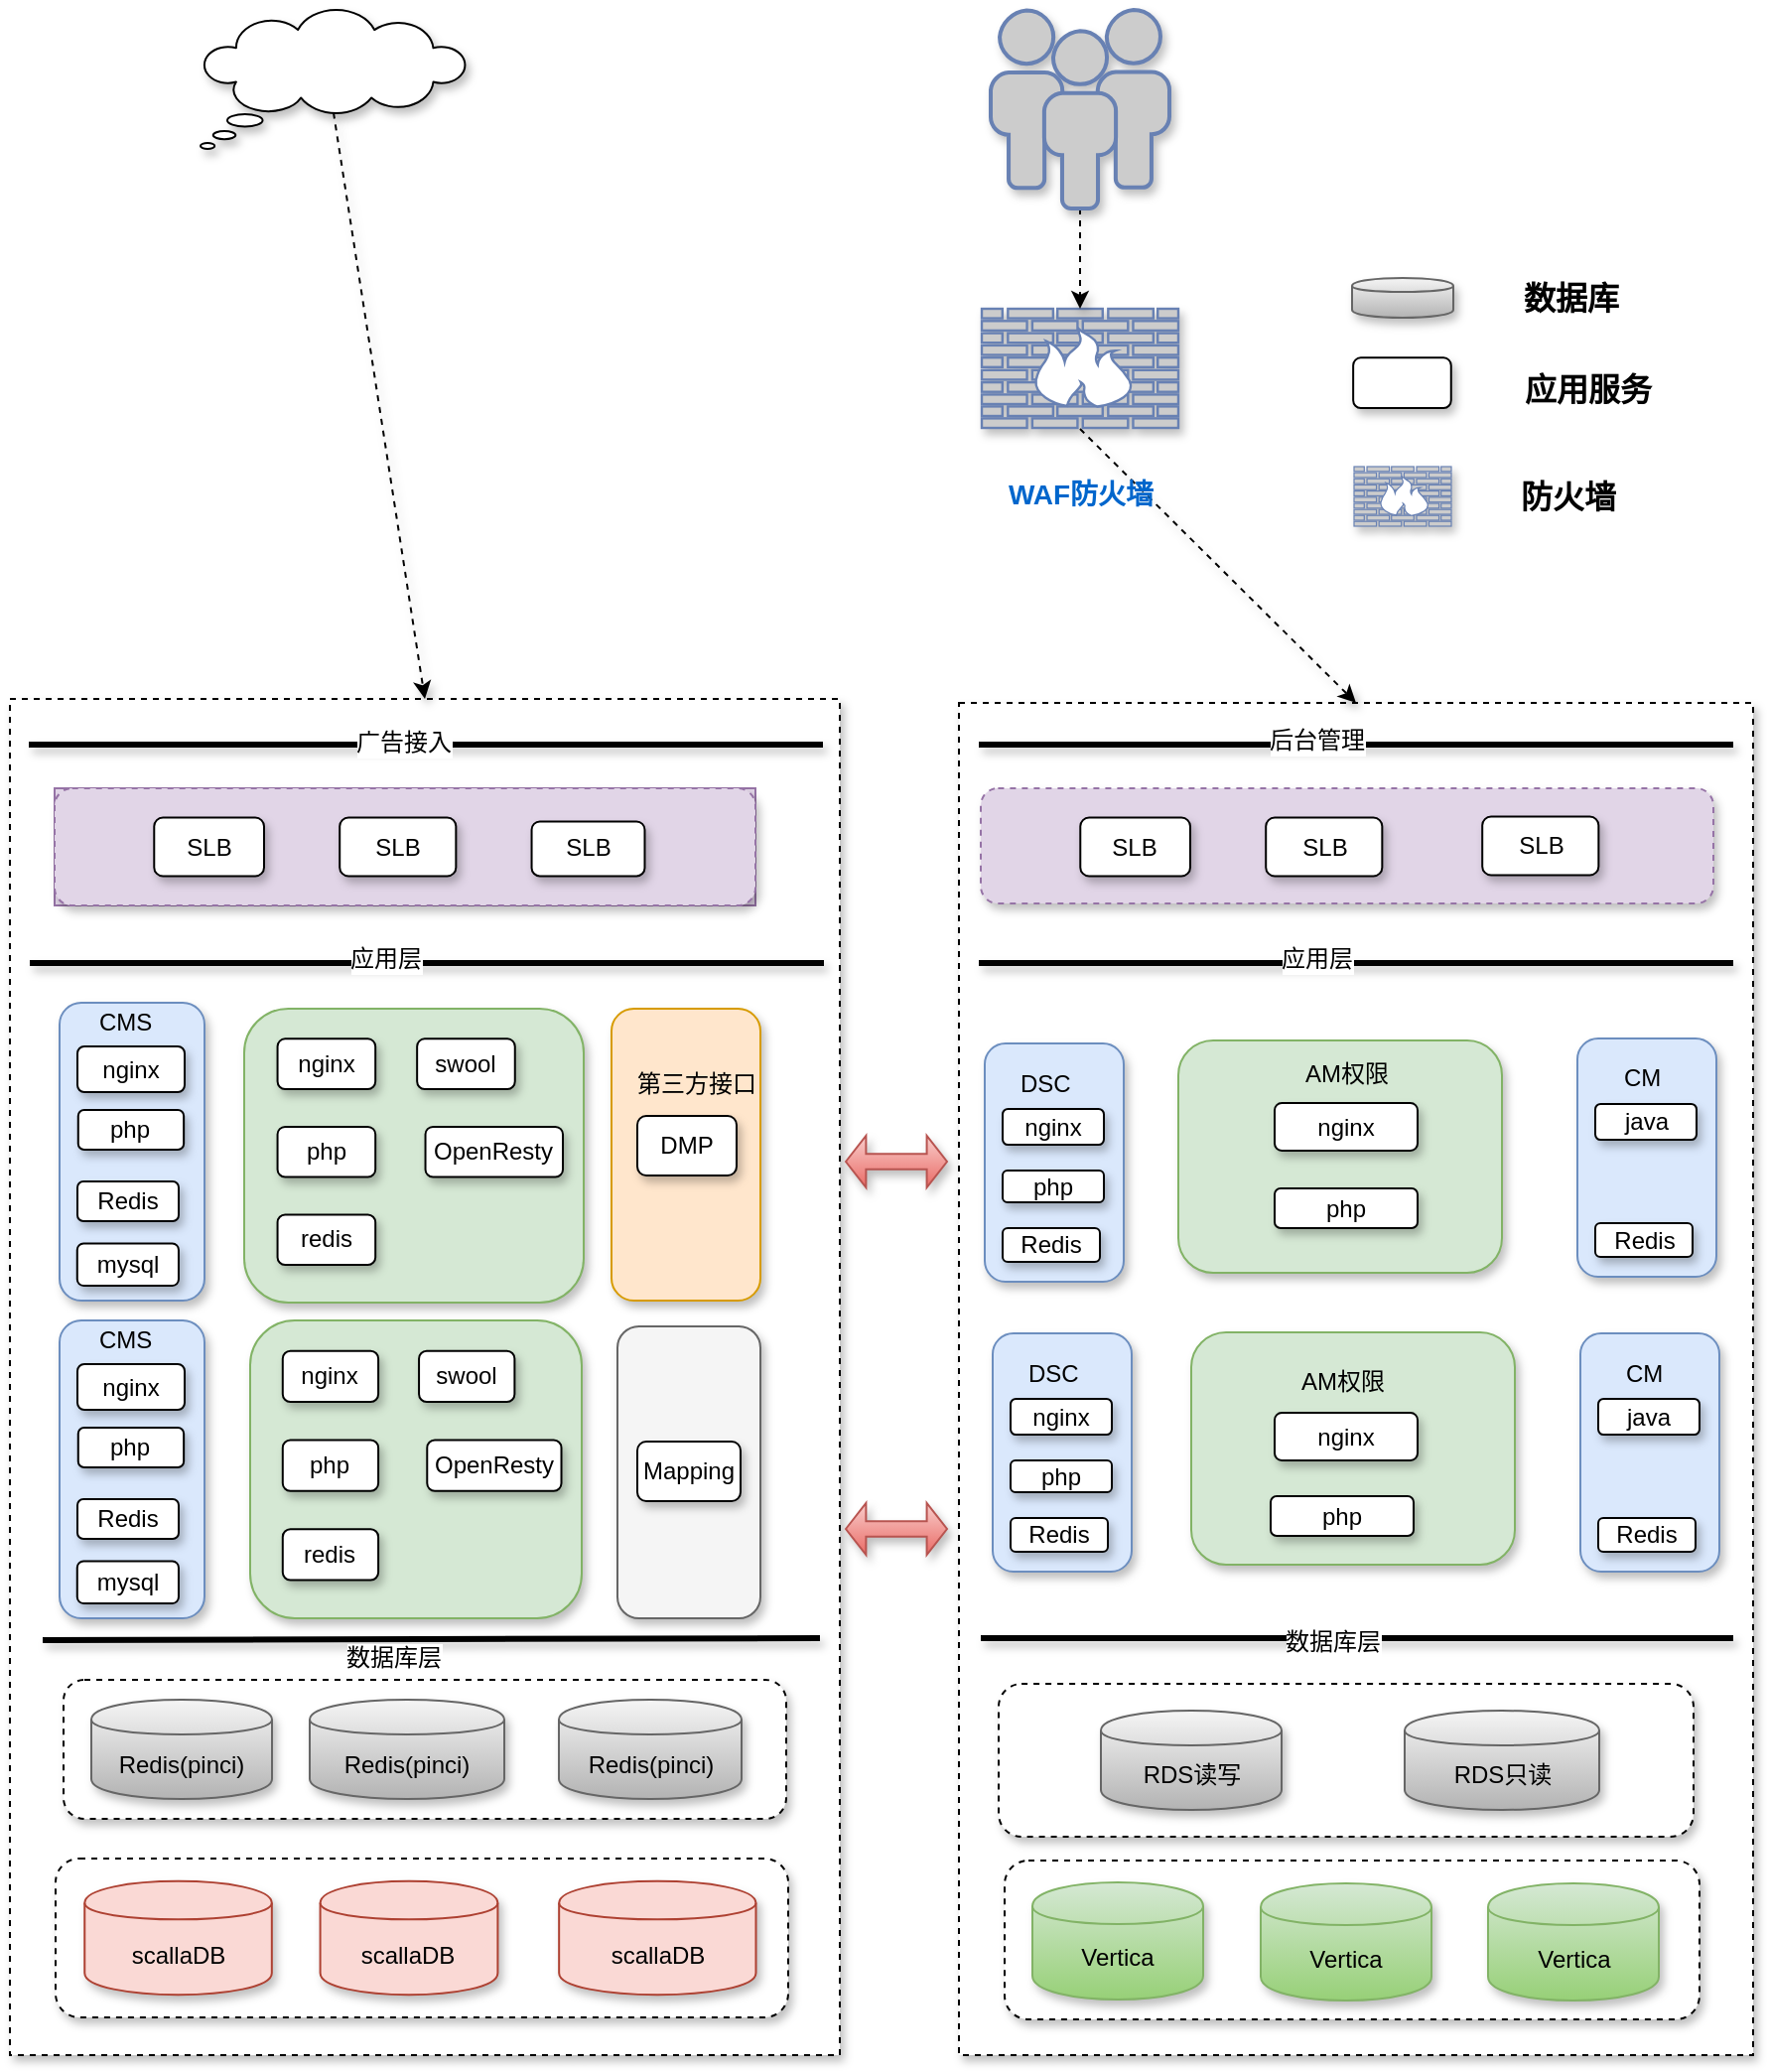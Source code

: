 <mxfile version="10.6.0" type="device"><diagram id="Hun9rBtSjQuFWku7QdnB" name="Page-1"><mxGraphModel dx="740" dy="1619" grid="1" gridSize="10" guides="1" tooltips="1" connect="1" arrows="1" fold="1" page="1" pageScale="1" pageWidth="827" pageHeight="1169" math="0" shadow="0"><root><mxCell id="0"/><mxCell id="1" parent="0"/><mxCell id="W_ios5NREf8FyOhdQG2a-165" value="" style="rounded=0;whiteSpace=wrap;html=1;shadow=1;dashed=1;" vertex="1" parent="1"><mxGeometry x="550" y="159" width="400" height="681" as="geometry"/></mxCell><mxCell id="W_ios5NREf8FyOhdQG2a-61" value="" style="rounded=0;whiteSpace=wrap;html=1;shadow=1;dashed=1;" vertex="1" parent="1"><mxGeometry x="72" y="157" width="418" height="683" as="geometry"/></mxCell><mxCell id="W_ios5NREf8FyOhdQG2a-22" value="" style="rounded=1;whiteSpace=wrap;html=1;shadow=1;dashed=1;" vertex="1" parent="1"><mxGeometry x="99" y="651" width="364" height="70" as="geometry"/></mxCell><mxCell id="8fIBBimVh3-YLYeY--SY-63" value="&lt;span&gt;Redis(pinci)&lt;/span&gt;" style="shape=cylinder;whiteSpace=wrap;html=1;boundedLbl=1;backgroundOutline=1;shadow=1;fillColor=#f5f5f5;strokeColor=#666666;gradientColor=#b3b3b3;" parent="1" vertex="1"><mxGeometry x="113" y="661" width="91" height="50" as="geometry"/></mxCell><mxCell id="8fIBBimVh3-YLYeY--SY-70" value="" style="endArrow=none;html=1;strokeWidth=3;shadow=1;" parent="1" edge="1"><mxGeometry width="50" height="50" relative="1" as="geometry"><mxPoint x="88.5" y="631" as="sourcePoint"/><mxPoint x="480" y="630" as="targetPoint"/></mxGeometry></mxCell><mxCell id="W_ios5NREf8FyOhdQG2a-27" value="数据库层" style="text;html=1;resizable=0;points=[];align=center;verticalAlign=middle;labelBackgroundColor=#ffffff;" vertex="1" connectable="0" parent="8fIBBimVh3-YLYeY--SY-70"><mxGeometry x="-0.068" y="-2" relative="1" as="geometry"><mxPoint x="-6" y="7.5" as="offset"/></mxGeometry></mxCell><mxCell id="8fIBBimVh3-YLYeY--SY-71" value="" style="endArrow=none;html=1;strokeWidth=3;shadow=1;" parent="1" edge="1"><mxGeometry width="50" height="50" relative="1" as="geometry"><mxPoint x="82" y="290" as="sourcePoint"/><mxPoint x="482" y="290" as="targetPoint"/></mxGeometry></mxCell><mxCell id="W_ios5NREf8FyOhdQG2a-26" value="应用层" style="text;html=1;resizable=0;points=[];align=center;verticalAlign=middle;labelBackgroundColor=#ffffff;" vertex="1" connectable="0" parent="8fIBBimVh3-YLYeY--SY-71"><mxGeometry x="-0.106" y="2" relative="1" as="geometry"><mxPoint as="offset"/></mxGeometry></mxCell><mxCell id="W_ios5NREf8FyOhdQG2a-9" value="" style="group;shadow=1;" vertex="1" connectable="0" parent="1"><mxGeometry x="190" y="313" width="171" height="148" as="geometry"/></mxCell><mxCell id="bIXktchzfyXnP5YHVGp3-5" value="" style="rounded=1;whiteSpace=wrap;html=1;shadow=1;fillColor=#d5e8d4;strokeColor=#82b366;" parent="W_ios5NREf8FyOhdQG2a-9" vertex="1"><mxGeometry width="171" height="148" as="geometry"/></mxCell><mxCell id="8fIBBimVh3-YLYeY--SY-33" value="php" style="rounded=1;whiteSpace=wrap;html=1;shadow=1;" parent="W_ios5NREf8FyOhdQG2a-9" vertex="1"><mxGeometry x="16.785" y="59.453" width="49.307" height="25.299" as="geometry"/></mxCell><mxCell id="8fIBBimVh3-YLYeY--SY-37" value="OpenResty" style="rounded=1;whiteSpace=wrap;html=1;shadow=1;" parent="W_ios5NREf8FyOhdQG2a-9" vertex="1"><mxGeometry x="91.27" y="59.453" width="69.239" height="25.299" as="geometry"/></mxCell><mxCell id="W_ios5NREf8FyOhdQG2a-6" value="nginx" style="rounded=1;whiteSpace=wrap;html=1;shadow=1;" vertex="1" parent="W_ios5NREf8FyOhdQG2a-9"><mxGeometry x="16.785" y="15.179" width="49.307" height="25.299" as="geometry"/></mxCell><mxCell id="W_ios5NREf8FyOhdQG2a-7" value="redis" style="rounded=1;whiteSpace=wrap;html=1;shadow=1;" vertex="1" parent="W_ios5NREf8FyOhdQG2a-9"><mxGeometry x="16.785" y="103.726" width="49.307" height="25.299" as="geometry"/></mxCell><mxCell id="W_ios5NREf8FyOhdQG2a-8" value="swool" style="rounded=1;whiteSpace=wrap;html=1;shadow=1;" vertex="1" parent="W_ios5NREf8FyOhdQG2a-9"><mxGeometry x="87.074" y="15.179" width="49.307" height="25.299" as="geometry"/></mxCell><mxCell id="W_ios5NREf8FyOhdQG2a-10" value="" style="group;shadow=1;" vertex="1" connectable="0" parent="1"><mxGeometry x="193" y="470" width="167" height="150" as="geometry"/></mxCell><mxCell id="W_ios5NREf8FyOhdQG2a-11" value="" style="rounded=1;whiteSpace=wrap;html=1;shadow=1;fillColor=#d5e8d4;strokeColor=#82b366;" vertex="1" parent="W_ios5NREf8FyOhdQG2a-10"><mxGeometry width="167" height="150" as="geometry"/></mxCell><mxCell id="W_ios5NREf8FyOhdQG2a-12" value="php" style="rounded=1;whiteSpace=wrap;html=1;shadow=1;" vertex="1" parent="W_ios5NREf8FyOhdQG2a-10"><mxGeometry x="16.393" y="60.256" width="48.153" height="25.641" as="geometry"/></mxCell><mxCell id="W_ios5NREf8FyOhdQG2a-13" value="OpenResty" style="rounded=1;whiteSpace=wrap;html=1;shadow=1;" vertex="1" parent="W_ios5NREf8FyOhdQG2a-10"><mxGeometry x="89.135" y="60.256" width="67.62" height="25.641" as="geometry"/></mxCell><mxCell id="W_ios5NREf8FyOhdQG2a-14" value="nginx" style="rounded=1;whiteSpace=wrap;html=1;shadow=1;" vertex="1" parent="W_ios5NREf8FyOhdQG2a-10"><mxGeometry x="16.393" y="15.385" width="48.153" height="25.641" as="geometry"/></mxCell><mxCell id="W_ios5NREf8FyOhdQG2a-15" value="redis" style="rounded=1;whiteSpace=wrap;html=1;shadow=1;" vertex="1" parent="W_ios5NREf8FyOhdQG2a-10"><mxGeometry x="16.393" y="105.128" width="48.153" height="25.641" as="geometry"/></mxCell><mxCell id="W_ios5NREf8FyOhdQG2a-16" value="swool" style="rounded=1;whiteSpace=wrap;html=1;shadow=1;" vertex="1" parent="W_ios5NREf8FyOhdQG2a-10"><mxGeometry x="85.037" y="15.385" width="48.153" height="25.641" as="geometry"/></mxCell><mxCell id="W_ios5NREf8FyOhdQG2a-18" value="" style="rounded=1;whiteSpace=wrap;html=1;shadow=1;fillColor=#ffe6cc;strokeColor=#d79b00;" vertex="1" parent="1"><mxGeometry x="375" y="313" width="75" height="147" as="geometry"/></mxCell><mxCell id="W_ios5NREf8FyOhdQG2a-19" value="DMP" style="rounded=1;whiteSpace=wrap;html=1;shadow=1;" vertex="1" parent="1"><mxGeometry x="388" y="367" width="50" height="30" as="geometry"/></mxCell><mxCell id="W_ios5NREf8FyOhdQG2a-20" value="&lt;span&gt;Redis(pinci)&lt;/span&gt;" style="shape=cylinder;whiteSpace=wrap;html=1;boundedLbl=1;backgroundOutline=1;shadow=1;fillColor=#f5f5f5;strokeColor=#666666;gradientColor=#b3b3b3;" vertex="1" parent="1"><mxGeometry x="223" y="661" width="98" height="50" as="geometry"/></mxCell><mxCell id="W_ios5NREf8FyOhdQG2a-21" value="&lt;span&gt;Redis(pinci)&lt;/span&gt;" style="shape=cylinder;whiteSpace=wrap;html=1;boundedLbl=1;backgroundOutline=1;shadow=1;fillColor=#f5f5f5;strokeColor=#666666;gradientColor=#b3b3b3;" vertex="1" parent="1"><mxGeometry x="348.5" y="661" width="92" height="50" as="geometry"/></mxCell><mxCell id="W_ios5NREf8FyOhdQG2a-227" value="" style="rounded=0;orthogonalLoop=1;jettySize=auto;html=1;shadow=1;entryX=0.5;entryY=0;entryDx=0;entryDy=0;exitX=0.5;exitY=0.74;exitDx=0;exitDy=0;exitPerimeter=0;dashed=1;" edge="1" parent="1" source="W_ios5NREf8FyOhdQG2a-24" target="W_ios5NREf8FyOhdQG2a-61"><mxGeometry relative="1" as="geometry"><mxPoint x="257.286" y="35.0" as="targetPoint"/></mxGeometry></mxCell><mxCell id="W_ios5NREf8FyOhdQG2a-24" value="" style="whiteSpace=wrap;html=1;shape=mxgraph.basic.cloud_callout;shadow=1;" vertex="1" parent="1"><mxGeometry x="168" y="-190" width="134" height="70" as="geometry"/></mxCell><mxCell id="W_ios5NREf8FyOhdQG2a-28" value="" style="endArrow=none;html=1;strokeWidth=3;shadow=1;" edge="1" parent="1"><mxGeometry width="50" height="50" relative="1" as="geometry"><mxPoint x="81.5" y="180" as="sourcePoint"/><mxPoint x="481.5" y="180" as="targetPoint"/></mxGeometry></mxCell><mxCell id="W_ios5NREf8FyOhdQG2a-270" value="广告接入" style="text;html=1;resizable=0;points=[];align=center;verticalAlign=middle;labelBackgroundColor=#ffffff;fontSize=12;" vertex="1" connectable="0" parent="W_ios5NREf8FyOhdQG2a-28"><mxGeometry x="-0.058" y="1" relative="1" as="geometry"><mxPoint as="offset"/></mxGeometry></mxCell><mxCell id="W_ios5NREf8FyOhdQG2a-47" value="" style="group;fillColor=#e1d5e7;strokeColor=#9673a6;" vertex="1" connectable="0" parent="1"><mxGeometry x="94.5" y="202" width="353" height="59" as="geometry"/></mxCell><mxCell id="bIXktchzfyXnP5YHVGp3-4" value="" style="rounded=1;whiteSpace=wrap;html=1;shadow=1;dashed=1;fillColor=#e1d5e7;strokeColor=#9673a6;" parent="W_ios5NREf8FyOhdQG2a-47" vertex="1"><mxGeometry width="353" height="59" as="geometry"/></mxCell><mxCell id="-IWKqWaMybsUFbDR8wrU-1" value="SLB&lt;br&gt;" style="rounded=1;whiteSpace=wrap;html=1;shadow=1;" parent="W_ios5NREf8FyOhdQG2a-47" vertex="1"><mxGeometry x="50.142" y="14.75" width="55.357" height="29.5" as="geometry"/></mxCell><mxCell id="-IWKqWaMybsUFbDR8wrU-2" value="SLB" style="rounded=1;whiteSpace=wrap;html=1;shadow=1;" parent="W_ios5NREf8FyOhdQG2a-47" vertex="1"><mxGeometry x="240.281" y="16.717" width="56.961" height="27.533" as="geometry"/></mxCell><mxCell id="-IWKqWaMybsUFbDR8wrU-3" value="SLB" style="rounded=1;whiteSpace=wrap;html=1;shadow=1;" parent="W_ios5NREf8FyOhdQG2a-47" vertex="1"><mxGeometry x="143.607" y="14.75" width="58.566" height="29.5" as="geometry"/></mxCell><mxCell id="W_ios5NREf8FyOhdQG2a-57" value="" style="group" vertex="1" connectable="0" parent="1"><mxGeometry x="95" y="741" width="369" height="80" as="geometry"/></mxCell><mxCell id="W_ios5NREf8FyOhdQG2a-33" value="" style="rounded=1;whiteSpace=wrap;html=1;shadow=1;dashed=1;" vertex="1" parent="W_ios5NREf8FyOhdQG2a-57"><mxGeometry width="369.0" height="80" as="geometry"/></mxCell><mxCell id="8fIBBimVh3-YLYeY--SY-62" value="scallaDB" style="shape=cylinder;whiteSpace=wrap;html=1;boundedLbl=1;backgroundOutline=1;shadow=1;fillColor=#fad9d5;strokeColor=#ae4132;" parent="W_ios5NREf8FyOhdQG2a-57" vertex="1"><mxGeometry x="14.63" y="11.429" width="94.282" height="57.143" as="geometry"/></mxCell><mxCell id="W_ios5NREf8FyOhdQG2a-34" value="scallaDB" style="shape=cylinder;whiteSpace=wrap;html=1;boundedLbl=1;backgroundOutline=1;shadow=1;fillColor=#fad9d5;strokeColor=#ae4132;" vertex="1" parent="W_ios5NREf8FyOhdQG2a-57"><mxGeometry x="133.295" y="11.429" width="89.405" height="57.143" as="geometry"/></mxCell><mxCell id="W_ios5NREf8FyOhdQG2a-35" value="scallaDB" style="shape=cylinder;whiteSpace=wrap;html=1;boundedLbl=1;backgroundOutline=1;shadow=1;fillColor=#fad9d5;strokeColor=#ae4132;" vertex="1" parent="W_ios5NREf8FyOhdQG2a-57"><mxGeometry x="253.586" y="11.429" width="99.159" height="57.143" as="geometry"/></mxCell><mxCell id="W_ios5NREf8FyOhdQG2a-59" value="第三方接口" style="text;html=1;strokeColor=none;fillColor=none;align=center;verticalAlign=middle;whiteSpace=wrap;rounded=0;shadow=1;dashed=1;" vertex="1" parent="1"><mxGeometry x="382.5" y="340.5" width="70" height="20" as="geometry"/></mxCell><mxCell id="W_ios5NREf8FyOhdQG2a-63" value="" style="rounded=1;whiteSpace=wrap;html=1;shadow=1;dashed=1;" vertex="1" parent="1"><mxGeometry x="570" y="653" width="350" height="77" as="geometry"/></mxCell><mxCell id="W_ios5NREf8FyOhdQG2a-65" value="&lt;span&gt;RDS读写&lt;/span&gt;" style="shape=cylinder;whiteSpace=wrap;html=1;boundedLbl=1;backgroundOutline=1;shadow=1;fillColor=#f5f5f5;strokeColor=#666666;gradientColor=#b3b3b3;" vertex="1" parent="1"><mxGeometry x="621.5" y="666.5" width="91" height="50" as="geometry"/></mxCell><mxCell id="W_ios5NREf8FyOhdQG2a-66" value="" style="endArrow=none;html=1;strokeWidth=3;shadow=1;" edge="1" parent="1"><mxGeometry width="50" height="50" relative="1" as="geometry"><mxPoint x="561" y="630" as="sourcePoint"/><mxPoint x="940" y="630" as="targetPoint"/></mxGeometry></mxCell><mxCell id="W_ios5NREf8FyOhdQG2a-67" value="数据库层" style="text;html=1;resizable=0;points=[];align=center;verticalAlign=middle;labelBackgroundColor=#ffffff;" vertex="1" connectable="0" parent="W_ios5NREf8FyOhdQG2a-66"><mxGeometry x="-0.068" y="-2" relative="1" as="geometry"><mxPoint as="offset"/></mxGeometry></mxCell><mxCell id="W_ios5NREf8FyOhdQG2a-68" value="" style="endArrow=none;html=1;strokeWidth=3;shadow=1;" edge="1" parent="1"><mxGeometry width="50" height="50" relative="1" as="geometry"><mxPoint x="560" y="290" as="sourcePoint"/><mxPoint x="940" y="290" as="targetPoint"/></mxGeometry></mxCell><mxCell id="W_ios5NREf8FyOhdQG2a-69" value="应用层" style="text;html=1;resizable=0;points=[];align=center;verticalAlign=middle;labelBackgroundColor=#ffffff;" vertex="1" connectable="0" parent="W_ios5NREf8FyOhdQG2a-68"><mxGeometry x="-0.106" y="2" relative="1" as="geometry"><mxPoint as="offset"/></mxGeometry></mxCell><mxCell id="W_ios5NREf8FyOhdQG2a-71" value="" style="group;shadow=1;" vertex="1" connectable="0" parent="1"><mxGeometry x="656" y="333" width="163" height="117" as="geometry"/></mxCell><mxCell id="W_ios5NREf8FyOhdQG2a-73" value="php" style="rounded=1;whiteSpace=wrap;html=1;shadow=1;" vertex="1" parent="W_ios5NREf8FyOhdQG2a-71"><mxGeometry x="16" y="47" width="47" height="20" as="geometry"/></mxCell><mxCell id="W_ios5NREf8FyOhdQG2a-75" value="nginx" style="rounded=1;whiteSpace=wrap;html=1;shadow=1;" vertex="1" parent="W_ios5NREf8FyOhdQG2a-71"><mxGeometry x="16" y="14" width="47" height="16" as="geometry"/></mxCell><mxCell id="W_ios5NREf8FyOhdQG2a-85" value="" style="group;shadow=1;" vertex="1" connectable="0" parent="1"><mxGeometry x="563" y="330.5" width="67" height="121" as="geometry"/></mxCell><mxCell id="W_ios5NREf8FyOhdQG2a-86" value="" style="rounded=1;whiteSpace=wrap;html=1;shadow=1;fillColor=#dae8fc;strokeColor=#6c8ebf;" vertex="1" parent="W_ios5NREf8FyOhdQG2a-85"><mxGeometry width="70" height="120" as="geometry"/></mxCell><mxCell id="W_ios5NREf8FyOhdQG2a-87" value="DSC" style="text;html=1;resizable=0;points=[];autosize=1;align=left;verticalAlign=top;spacingTop=-4;shadow=1;" vertex="1" parent="W_ios5NREf8FyOhdQG2a-85"><mxGeometry x="16" y="10" width="40" height="20" as="geometry"/></mxCell><mxCell id="W_ios5NREf8FyOhdQG2a-88" value="nginx" style="rounded=1;whiteSpace=wrap;html=1;shadow=1;" vertex="1" parent="W_ios5NREf8FyOhdQG2a-85"><mxGeometry x="9" y="33" width="51" height="18" as="geometry"/></mxCell><mxCell id="W_ios5NREf8FyOhdQG2a-89" value="php" style="rounded=1;whiteSpace=wrap;html=1;shadow=1;" vertex="1" parent="W_ios5NREf8FyOhdQG2a-85"><mxGeometry x="9" y="64" width="51" height="16" as="geometry"/></mxCell><mxCell id="W_ios5NREf8FyOhdQG2a-90" value="Redis" style="rounded=1;whiteSpace=wrap;html=1;shadow=1;" vertex="1" parent="W_ios5NREf8FyOhdQG2a-85"><mxGeometry x="9" y="93" width="49" height="17" as="geometry"/></mxCell><mxCell id="W_ios5NREf8FyOhdQG2a-93" value="&lt;span&gt;RDS只读&lt;/span&gt;" style="shape=cylinder;whiteSpace=wrap;html=1;boundedLbl=1;backgroundOutline=1;shadow=1;fillColor=#f5f5f5;strokeColor=#666666;gradientColor=#b3b3b3;" vertex="1" parent="1"><mxGeometry x="774.5" y="666.5" width="98" height="50" as="geometry"/></mxCell><mxCell id="W_ios5NREf8FyOhdQG2a-95" value="" style="endArrow=none;html=1;strokeWidth=3;shadow=1;" edge="1" parent="1"><mxGeometry width="50" height="50" relative="1" as="geometry"><mxPoint x="560" y="180" as="sourcePoint"/><mxPoint x="940" y="180" as="targetPoint"/></mxGeometry></mxCell><mxCell id="W_ios5NREf8FyOhdQG2a-96" value="后台管理" style="text;html=1;resizable=0;points=[];align=center;verticalAlign=middle;labelBackgroundColor=#ffffff;" vertex="1" connectable="0" parent="W_ios5NREf8FyOhdQG2a-95"><mxGeometry x="-0.106" y="2" relative="1" as="geometry"><mxPoint as="offset"/></mxGeometry></mxCell><mxCell id="W_ios5NREf8FyOhdQG2a-114" value="" style="rounded=1;whiteSpace=wrap;html=1;shadow=1;fillColor=#f5f5f5;strokeColor=#666666;fontColor=#333333;" vertex="1" parent="1"><mxGeometry x="378" y="473" width="72" height="147" as="geometry"/></mxCell><mxCell id="W_ios5NREf8FyOhdQG2a-115" value="Mapping" style="rounded=1;whiteSpace=wrap;html=1;shadow=1;" vertex="1" parent="1"><mxGeometry x="388" y="531" width="52" height="30" as="geometry"/></mxCell><mxCell id="W_ios5NREf8FyOhdQG2a-122" value="" style="group;shadow=1;" vertex="1" connectable="0" parent="1"><mxGeometry x="567" y="476.5" width="67" height="121" as="geometry"/></mxCell><mxCell id="W_ios5NREf8FyOhdQG2a-123" value="" style="rounded=1;whiteSpace=wrap;html=1;shadow=1;fillColor=#dae8fc;strokeColor=#6c8ebf;" vertex="1" parent="W_ios5NREf8FyOhdQG2a-122"><mxGeometry width="70" height="120" as="geometry"/></mxCell><mxCell id="W_ios5NREf8FyOhdQG2a-124" value="DSC" style="text;html=1;resizable=0;points=[];autosize=1;align=left;verticalAlign=top;spacingTop=-4;shadow=1;" vertex="1" parent="W_ios5NREf8FyOhdQG2a-122"><mxGeometry x="16" y="10" width="40" height="20" as="geometry"/></mxCell><mxCell id="W_ios5NREf8FyOhdQG2a-125" value="nginx" style="rounded=1;whiteSpace=wrap;html=1;shadow=1;" vertex="1" parent="W_ios5NREf8FyOhdQG2a-122"><mxGeometry x="9" y="33" width="51" height="18" as="geometry"/></mxCell><mxCell id="W_ios5NREf8FyOhdQG2a-126" value="php" style="rounded=1;whiteSpace=wrap;html=1;shadow=1;" vertex="1" parent="W_ios5NREf8FyOhdQG2a-122"><mxGeometry x="9" y="64" width="51" height="16" as="geometry"/></mxCell><mxCell id="W_ios5NREf8FyOhdQG2a-127" value="Redis" style="rounded=1;whiteSpace=wrap;html=1;shadow=1;" vertex="1" parent="W_ios5NREf8FyOhdQG2a-122"><mxGeometry x="9" y="93" width="49" height="17" as="geometry"/></mxCell><mxCell id="W_ios5NREf8FyOhdQG2a-136" value="" style="group" vertex="1" connectable="0" parent="1"><mxGeometry x="97" y="310" width="73" height="150" as="geometry"/></mxCell><mxCell id="8fIBBimVh3-YLYeY--SY-38" value="" style="rounded=1;whiteSpace=wrap;html=1;shadow=1;fillColor=#dae8fc;strokeColor=#6c8ebf;" parent="W_ios5NREf8FyOhdQG2a-136" vertex="1"><mxGeometry width="73" height="150" as="geometry"/></mxCell><mxCell id="8fIBBimVh3-YLYeY--SY-45" value="CMS" style="text;html=1;resizable=0;points=[];autosize=1;align=left;verticalAlign=top;spacingTop=-4;shadow=1;" parent="W_ios5NREf8FyOhdQG2a-136" vertex="1"><mxGeometry x="18.186" width="40" height="20" as="geometry"/></mxCell><mxCell id="bIXktchzfyXnP5YHVGp3-1" value="nginx" style="rounded=1;whiteSpace=wrap;html=1;shadow=1;" parent="W_ios5NREf8FyOhdQG2a-136" vertex="1"><mxGeometry x="9" y="22" width="54" height="23" as="geometry"/></mxCell><mxCell id="bIXktchzfyXnP5YHVGp3-2" value="php" style="rounded=1;whiteSpace=wrap;html=1;shadow=1;" parent="W_ios5NREf8FyOhdQG2a-136" vertex="1"><mxGeometry x="9.386" y="54" width="53.186" height="20" as="geometry"/></mxCell><mxCell id="W_ios5NREf8FyOhdQG2a-1" value="Redis" style="rounded=1;whiteSpace=wrap;html=1;shadow=1;" vertex="1" parent="W_ios5NREf8FyOhdQG2a-136"><mxGeometry x="9" y="90" width="51" height="20" as="geometry"/></mxCell><mxCell id="W_ios5NREf8FyOhdQG2a-133" value="mysql" style="rounded=1;whiteSpace=wrap;html=1;shadow=1;" vertex="1" parent="W_ios5NREf8FyOhdQG2a-136"><mxGeometry x="8.886" y="121.25" width="51.1" height="21.25" as="geometry"/></mxCell><mxCell id="W_ios5NREf8FyOhdQG2a-138" value="" style="group" vertex="1" connectable="0" parent="1"><mxGeometry x="97" y="470" width="73" height="150" as="geometry"/></mxCell><mxCell id="W_ios5NREf8FyOhdQG2a-139" value="" style="rounded=1;whiteSpace=wrap;html=1;shadow=1;fillColor=#dae8fc;strokeColor=#6c8ebf;" vertex="1" parent="W_ios5NREf8FyOhdQG2a-138"><mxGeometry width="73" height="150" as="geometry"/></mxCell><mxCell id="W_ios5NREf8FyOhdQG2a-140" value="CMS" style="text;html=1;resizable=0;points=[];autosize=1;align=left;verticalAlign=top;spacingTop=-4;shadow=1;" vertex="1" parent="W_ios5NREf8FyOhdQG2a-138"><mxGeometry x="18.186" width="40" height="20" as="geometry"/></mxCell><mxCell id="W_ios5NREf8FyOhdQG2a-141" value="nginx" style="rounded=1;whiteSpace=wrap;html=1;shadow=1;" vertex="1" parent="W_ios5NREf8FyOhdQG2a-138"><mxGeometry x="9" y="22" width="54" height="23" as="geometry"/></mxCell><mxCell id="W_ios5NREf8FyOhdQG2a-142" value="php" style="rounded=1;whiteSpace=wrap;html=1;shadow=1;" vertex="1" parent="W_ios5NREf8FyOhdQG2a-138"><mxGeometry x="9.386" y="54" width="53.186" height="20" as="geometry"/></mxCell><mxCell id="W_ios5NREf8FyOhdQG2a-143" value="Redis" style="rounded=1;whiteSpace=wrap;html=1;shadow=1;" vertex="1" parent="W_ios5NREf8FyOhdQG2a-138"><mxGeometry x="9" y="90" width="51" height="20" as="geometry"/></mxCell><mxCell id="W_ios5NREf8FyOhdQG2a-144" value="mysql" style="rounded=1;whiteSpace=wrap;html=1;shadow=1;" vertex="1" parent="W_ios5NREf8FyOhdQG2a-138"><mxGeometry x="8.886" y="121.25" width="51.1" height="21.25" as="geometry"/></mxCell><mxCell id="W_ios5NREf8FyOhdQG2a-158" value="" style="group" vertex="1" connectable="0" parent="1"><mxGeometry x="660.5" y="329" width="163" height="117" as="geometry"/></mxCell><mxCell id="W_ios5NREf8FyOhdQG2a-149" value="" style="rounded=1;whiteSpace=wrap;html=1;shadow=1;fillColor=#d5e8d4;strokeColor=#82b366;" vertex="1" parent="W_ios5NREf8FyOhdQG2a-158"><mxGeometry width="163" height="117" as="geometry"/></mxCell><mxCell id="W_ios5NREf8FyOhdQG2a-150" value="php" style="rounded=1;whiteSpace=wrap;html=1;shadow=1;" vertex="1" parent="W_ios5NREf8FyOhdQG2a-158"><mxGeometry x="48.5" y="74.5" width="72" height="20" as="geometry"/></mxCell><mxCell id="W_ios5NREf8FyOhdQG2a-152" value="nginx" style="rounded=1;whiteSpace=wrap;html=1;shadow=1;" vertex="1" parent="W_ios5NREf8FyOhdQG2a-158"><mxGeometry x="48.5" y="31.5" width="72" height="24" as="geometry"/></mxCell><mxCell id="W_ios5NREf8FyOhdQG2a-157" value="AM权限" style="text;html=1;strokeColor=none;fillColor=none;align=center;verticalAlign=middle;whiteSpace=wrap;rounded=0;shadow=1;dashed=1;" vertex="1" parent="W_ios5NREf8FyOhdQG2a-158"><mxGeometry x="51.5" y="6.5" width="67" height="20" as="geometry"/></mxCell><mxCell id="W_ios5NREf8FyOhdQG2a-159" value="" style="rounded=1;whiteSpace=wrap;html=1;shadow=1;fillColor=#d5e8d4;strokeColor=#82b366;" vertex="1" parent="1"><mxGeometry x="667" y="476" width="163" height="117" as="geometry"/></mxCell><mxCell id="W_ios5NREf8FyOhdQG2a-160" value="php" style="rounded=1;whiteSpace=wrap;html=1;shadow=1;" vertex="1" parent="1"><mxGeometry x="707" y="558.5" width="72" height="20" as="geometry"/></mxCell><mxCell id="W_ios5NREf8FyOhdQG2a-161" value="AM权限" style="text;html=1;strokeColor=none;fillColor=none;align=center;verticalAlign=middle;whiteSpace=wrap;rounded=0;shadow=1;dashed=1;" vertex="1" parent="1"><mxGeometry x="710" y="490.5" width="67" height="20" as="geometry"/></mxCell><mxCell id="W_ios5NREf8FyOhdQG2a-162" value="nginx" style="rounded=1;whiteSpace=wrap;html=1;shadow=1;" vertex="1" parent="1"><mxGeometry x="709" y="516.5" width="72" height="24" as="geometry"/></mxCell><mxCell id="W_ios5NREf8FyOhdQG2a-108" value="" style="group" vertex="1" connectable="0" parent="1"><mxGeometry x="573" y="742" width="350" height="80" as="geometry"/></mxCell><mxCell id="W_ios5NREf8FyOhdQG2a-109" value="" style="rounded=1;whiteSpace=wrap;html=1;shadow=1;dashed=1;" vertex="1" parent="W_ios5NREf8FyOhdQG2a-108"><mxGeometry width="350" height="80" as="geometry"/></mxCell><mxCell id="W_ios5NREf8FyOhdQG2a-110" value="&lt;span&gt;Vertica&lt;/span&gt;" style="shape=cylinder;whiteSpace=wrap;html=1;boundedLbl=1;backgroundOutline=1;shadow=1;gradientColor=#97d077;fillColor=#d5e8d4;strokeColor=#82b366;" vertex="1" parent="W_ios5NREf8FyOhdQG2a-108"><mxGeometry x="14" y="11" width="86" height="59" as="geometry"/></mxCell><mxCell id="W_ios5NREf8FyOhdQG2a-111" value="&lt;span&gt;Vertica&lt;/span&gt;" style="shape=cylinder;whiteSpace=wrap;html=1;boundedLbl=1;backgroundOutline=1;shadow=1;gradientColor=#97d077;fillColor=#d5e8d4;strokeColor=#82b366;" vertex="1" parent="W_ios5NREf8FyOhdQG2a-108"><mxGeometry x="129" y="11.5" width="86" height="59" as="geometry"/></mxCell><mxCell id="W_ios5NREf8FyOhdQG2a-223" value="&lt;span&gt;Vertica&lt;/span&gt;" style="shape=cylinder;whiteSpace=wrap;html=1;boundedLbl=1;backgroundOutline=1;shadow=1;gradientColor=#97d077;fillColor=#d5e8d4;strokeColor=#82b366;" vertex="1" parent="W_ios5NREf8FyOhdQG2a-108"><mxGeometry x="243.5" y="11.5" width="86" height="59" as="geometry"/></mxCell><mxCell id="W_ios5NREf8FyOhdQG2a-98" value="" style="rounded=1;whiteSpace=wrap;html=1;shadow=1;dashed=1;fillColor=#e1d5e7;strokeColor=#9673a6;" vertex="1" parent="1"><mxGeometry x="561" y="202" width="369" height="58" as="geometry"/></mxCell><mxCell id="W_ios5NREf8FyOhdQG2a-99" value="SLB&lt;br&gt;" style="rounded=1;whiteSpace=wrap;html=1;shadow=1;" vertex="1" parent="1"><mxGeometry x="611.142" y="216.75" width="55.357" height="29.5" as="geometry"/></mxCell><mxCell id="W_ios5NREf8FyOhdQG2a-101" value="SLB" style="rounded=1;whiteSpace=wrap;html=1;shadow=1;" vertex="1" parent="1"><mxGeometry x="704.607" y="216.75" width="58.566" height="29.5" as="geometry"/></mxCell><mxCell id="W_ios5NREf8FyOhdQG2a-208" value="" style="rounded=1;whiteSpace=wrap;html=1;shadow=1;fillColor=#dae8fc;strokeColor=#6c8ebf;" vertex="1" parent="1"><mxGeometry x="863" y="476.5" width="70" height="120" as="geometry"/></mxCell><mxCell id="W_ios5NREf8FyOhdQG2a-209" value="CM" style="text;html=1;resizable=0;points=[];autosize=1;align=left;verticalAlign=top;spacingTop=-4;shadow=1;" vertex="1" parent="1"><mxGeometry x="884" y="486.5" width="30" height="20" as="geometry"/></mxCell><mxCell id="W_ios5NREf8FyOhdQG2a-210" value="java" style="rounded=1;whiteSpace=wrap;html=1;shadow=1;" vertex="1" parent="1"><mxGeometry x="872" y="509.5" width="51" height="18" as="geometry"/></mxCell><mxCell id="W_ios5NREf8FyOhdQG2a-212" value="Redis" style="rounded=1;whiteSpace=wrap;html=1;shadow=1;" vertex="1" parent="1"><mxGeometry x="872" y="569.5" width="49" height="17" as="geometry"/></mxCell><mxCell id="W_ios5NREf8FyOhdQG2a-213" value="" style="rounded=1;whiteSpace=wrap;html=1;shadow=1;fillColor=#dae8fc;strokeColor=#6c8ebf;" vertex="1" parent="1"><mxGeometry x="861.5" y="328" width="70" height="120" as="geometry"/></mxCell><mxCell id="W_ios5NREf8FyOhdQG2a-214" value="CM" style="text;html=1;resizable=0;points=[];autosize=1;align=left;verticalAlign=top;spacingTop=-4;shadow=1;" vertex="1" parent="1"><mxGeometry x="882.5" y="338" width="30" height="20" as="geometry"/></mxCell><mxCell id="W_ios5NREf8FyOhdQG2a-215" value="java" style="rounded=1;whiteSpace=wrap;html=1;shadow=1;" vertex="1" parent="1"><mxGeometry x="870.5" y="361" width="51" height="18" as="geometry"/></mxCell><mxCell id="W_ios5NREf8FyOhdQG2a-216" value="Redis" style="rounded=1;whiteSpace=wrap;html=1;shadow=1;" vertex="1" parent="1"><mxGeometry x="870.5" y="421" width="49" height="17" as="geometry"/></mxCell><mxCell id="W_ios5NREf8FyOhdQG2a-218" value="SLB" style="rounded=1;whiteSpace=wrap;html=1;shadow=1;" vertex="1" parent="1"><mxGeometry x="813.607" y="216.25" width="58.566" height="29.5" as="geometry"/></mxCell><mxCell id="W_ios5NREf8FyOhdQG2a-233" style="edgeStyle=none;rounded=0;orthogonalLoop=1;jettySize=auto;html=1;entryX=0.5;entryY=0;entryDx=0;entryDy=0;shadow=1;dashed=1;" edge="1" parent="1" target="W_ios5NREf8FyOhdQG2a-165"><mxGeometry relative="1" as="geometry"><mxPoint x="611" y="21" as="sourcePoint"/></mxGeometry></mxCell><mxCell id="W_ios5NREf8FyOhdQG2a-224" value="&lt;h2&gt;&lt;font style=&quot;font-size: 14px&quot;&gt;WAF防火墙&lt;/font&gt;&lt;/h2&gt;" style="fontColor=#0066CC;verticalAlign=top;verticalLabelPosition=bottom;labelPosition=center;align=center;html=1;outlineConnect=0;fillColor=#CCCCCC;strokeColor=#6881B3;gradientColor=none;gradientDirection=north;strokeWidth=2;shape=mxgraph.networks.firewall;shadow=1;" vertex="1" parent="1"><mxGeometry x="561.5" y="-39.5" width="99" height="60" as="geometry"/></mxCell><mxCell id="W_ios5NREf8FyOhdQG2a-237" style="edgeStyle=none;rounded=0;orthogonalLoop=1;jettySize=auto;html=1;exitX=0.5;exitY=1;exitDx=0;exitDy=0;exitPerimeter=0;entryX=0.5;entryY=0;entryDx=0;entryDy=0;entryPerimeter=0;shadow=1;dashed=1;" edge="1" parent="1" source="W_ios5NREf8FyOhdQG2a-234" target="W_ios5NREf8FyOhdQG2a-224"><mxGeometry relative="1" as="geometry"/></mxCell><mxCell id="W_ios5NREf8FyOhdQG2a-234" value="" style="fontColor=#0066CC;verticalAlign=top;verticalLabelPosition=bottom;labelPosition=center;align=center;html=1;outlineConnect=0;fillColor=#CCCCCC;strokeColor=#6881B3;gradientColor=none;gradientDirection=north;strokeWidth=2;shape=mxgraph.networks.users;shadow=1;" vertex="1" parent="1"><mxGeometry x="566" y="-190" width="90" height="100" as="geometry"/></mxCell><mxCell id="W_ios5NREf8FyOhdQG2a-240" value="" style="shape=doubleArrow;whiteSpace=wrap;html=1;shadow=1;fillColor=#f8cecc;gradientColor=#ea6b66;strokeColor=#b85450;" vertex="1" parent="1"><mxGeometry x="493" y="562" width="51" height="26" as="geometry"/></mxCell><mxCell id="W_ios5NREf8FyOhdQG2a-243" value="" style="shape=doubleArrow;whiteSpace=wrap;html=1;shadow=1;fillColor=#f8cecc;gradientColor=#ea6b66;strokeColor=#b85450;" vertex="1" parent="1"><mxGeometry x="493" y="377" width="51" height="26" as="geometry"/></mxCell><mxCell id="W_ios5NREf8FyOhdQG2a-244" value="" style="shape=cylinder;whiteSpace=wrap;html=1;boundedLbl=1;backgroundOutline=1;shadow=1;fillColor=#f5f5f5;strokeColor=#666666;gradientColor=#b3b3b3;" vertex="1" parent="1"><mxGeometry x="748" y="-55" width="51" height="20" as="geometry"/></mxCell><mxCell id="W_ios5NREf8FyOhdQG2a-247" value="&lt;font style=&quot;font-size: 16px;&quot;&gt;数据库&lt;/font&gt;" style="text;html=1;strokeColor=none;fillColor=none;align=center;verticalAlign=middle;whiteSpace=wrap;rounded=0;shadow=1;fontSize=16;fontStyle=1" vertex="1" parent="1"><mxGeometry x="828" y="-55" width="61" height="20" as="geometry"/></mxCell><mxCell id="W_ios5NREf8FyOhdQG2a-254" value="" style="rounded=1;whiteSpace=wrap;html=1;shadow=1;" vertex="1" parent="1"><mxGeometry x="748.574" y="-14.821" width="49.307" height="25.299" as="geometry"/></mxCell><mxCell id="W_ios5NREf8FyOhdQG2a-255" value="&lt;font style=&quot;font-size: 16px;&quot;&gt;应用服务&lt;/font&gt;" style="text;html=1;strokeColor=none;fillColor=none;align=center;verticalAlign=middle;whiteSpace=wrap;rounded=0;shadow=1;fontSize=16;fontStyle=1" vertex="1" parent="1"><mxGeometry x="825" y="-9.5" width="84" height="20" as="geometry"/></mxCell><mxCell id="W_ios5NREf8FyOhdQG2a-267" value="&lt;h2&gt;&lt;br&gt;&lt;/h2&gt;" style="fontColor=#0066CC;verticalAlign=top;verticalLabelPosition=bottom;labelPosition=center;align=center;html=1;outlineConnect=0;fillColor=#CCCCCC;strokeColor=#6881B3;gradientColor=none;gradientDirection=north;strokeWidth=2;shape=mxgraph.networks.firewall;shadow=1;" vertex="1" parent="1"><mxGeometry x="749" y="40" width="49" height="30" as="geometry"/></mxCell><mxCell id="W_ios5NREf8FyOhdQG2a-268" value="&lt;font style=&quot;font-size: 16px;&quot;&gt;防火墙&lt;/font&gt;" style="text;html=1;strokeColor=none;fillColor=none;align=center;verticalAlign=middle;whiteSpace=wrap;rounded=0;shadow=1;fontSize=16;fontStyle=1" vertex="1" parent="1"><mxGeometry x="828" y="45" width="58" height="20" as="geometry"/></mxCell></root></mxGraphModel></diagram></mxfile>